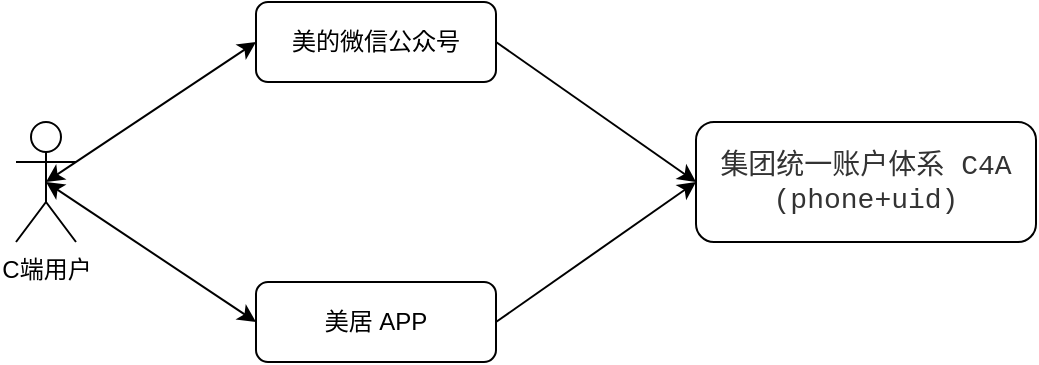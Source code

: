 <mxfile version="16.1.2" type="github">
  <diagram id="RHrAsNl2eKFM6IywQGtZ" name="Page-1">
    <mxGraphModel dx="946" dy="506" grid="1" gridSize="10" guides="1" tooltips="1" connect="1" arrows="1" fold="1" page="1" pageScale="1" pageWidth="827" pageHeight="1169" math="0" shadow="0">
      <root>
        <mxCell id="0" />
        <mxCell id="1" parent="0" />
        <mxCell id="leEyr6K9Stxe16bYouUU-2" value="C端用户" style="shape=umlActor;verticalLabelPosition=bottom;verticalAlign=top;html=1;outlineConnect=0;" vertex="1" parent="1">
          <mxGeometry x="40" y="100" width="30" height="60" as="geometry" />
        </mxCell>
        <mxCell id="leEyr6K9Stxe16bYouUU-5" value="美的微信公众号" style="rounded=1;whiteSpace=wrap;html=1;" vertex="1" parent="1">
          <mxGeometry x="160" y="40" width="120" height="40" as="geometry" />
        </mxCell>
        <mxCell id="leEyr6K9Stxe16bYouUU-6" value="美居 APP" style="rounded=1;whiteSpace=wrap;html=1;" vertex="1" parent="1">
          <mxGeometry x="160" y="180" width="120" height="40" as="geometry" />
        </mxCell>
        <mxCell id="leEyr6K9Stxe16bYouUU-9" value="&lt;span style=&quot;color: rgb(51 , 51 , 51) ; font-family: , &amp;quot;stheiti&amp;quot; , &amp;quot;hei&amp;quot; , &amp;quot;heiti sc&amp;quot; , &amp;quot;microsoft yahei&amp;quot; , &amp;quot;arial&amp;quot; , sans-serif ; font-size: 14px ; font-style: normal ; font-weight: 400 ; letter-spacing: normal ; text-indent: 0px ; text-transform: none ; word-spacing: 0px ; background-color: rgb(255 , 255 , 255) ; display: inline ; float: none&quot;&gt;集团统一账户体系 C4A (phone+uid)&lt;/span&gt;" style="rounded=1;whiteSpace=wrap;html=1;fontFamily=Courier New;" vertex="1" parent="1">
          <mxGeometry x="380" y="100" width="170" height="60" as="geometry" />
        </mxCell>
        <mxCell id="leEyr6K9Stxe16bYouUU-10" value="" style="endArrow=classic;html=1;rounded=0;exitX=1;exitY=0.5;exitDx=0;exitDy=0;entryX=0;entryY=0.5;entryDx=0;entryDy=0;" edge="1" parent="1" source="leEyr6K9Stxe16bYouUU-5" target="leEyr6K9Stxe16bYouUU-9">
          <mxGeometry width="50" height="50" relative="1" as="geometry">
            <mxPoint x="410" y="290" as="sourcePoint" />
            <mxPoint x="460" y="240" as="targetPoint" />
          </mxGeometry>
        </mxCell>
        <mxCell id="leEyr6K9Stxe16bYouUU-11" value="" style="endArrow=classic;html=1;rounded=0;exitX=1;exitY=0.5;exitDx=0;exitDy=0;entryX=0;entryY=0.5;entryDx=0;entryDy=0;" edge="1" parent="1" source="leEyr6K9Stxe16bYouUU-6" target="leEyr6K9Stxe16bYouUU-9">
          <mxGeometry width="50" height="50" relative="1" as="geometry">
            <mxPoint x="360" y="300" as="sourcePoint" />
            <mxPoint x="410" y="250" as="targetPoint" />
          </mxGeometry>
        </mxCell>
        <mxCell id="leEyr6K9Stxe16bYouUU-12" value="" style="endArrow=classic;startArrow=classic;html=1;rounded=0;exitX=0.5;exitY=0.5;exitDx=0;exitDy=0;exitPerimeter=0;entryX=0;entryY=0.5;entryDx=0;entryDy=0;" edge="1" parent="1" source="leEyr6K9Stxe16bYouUU-2" target="leEyr6K9Stxe16bYouUU-5">
          <mxGeometry width="50" height="50" relative="1" as="geometry">
            <mxPoint x="130" y="160" as="sourcePoint" />
            <mxPoint x="180" y="110" as="targetPoint" />
          </mxGeometry>
        </mxCell>
        <mxCell id="leEyr6K9Stxe16bYouUU-13" value="" style="endArrow=classic;startArrow=classic;html=1;rounded=0;exitX=0.5;exitY=0.5;exitDx=0;exitDy=0;exitPerimeter=0;entryX=0;entryY=0.5;entryDx=0;entryDy=0;" edge="1" parent="1" source="leEyr6K9Stxe16bYouUU-2" target="leEyr6K9Stxe16bYouUU-6">
          <mxGeometry width="50" height="50" relative="1" as="geometry">
            <mxPoint x="130" y="350" as="sourcePoint" />
            <mxPoint x="180" y="300" as="targetPoint" />
          </mxGeometry>
        </mxCell>
      </root>
    </mxGraphModel>
  </diagram>
</mxfile>
